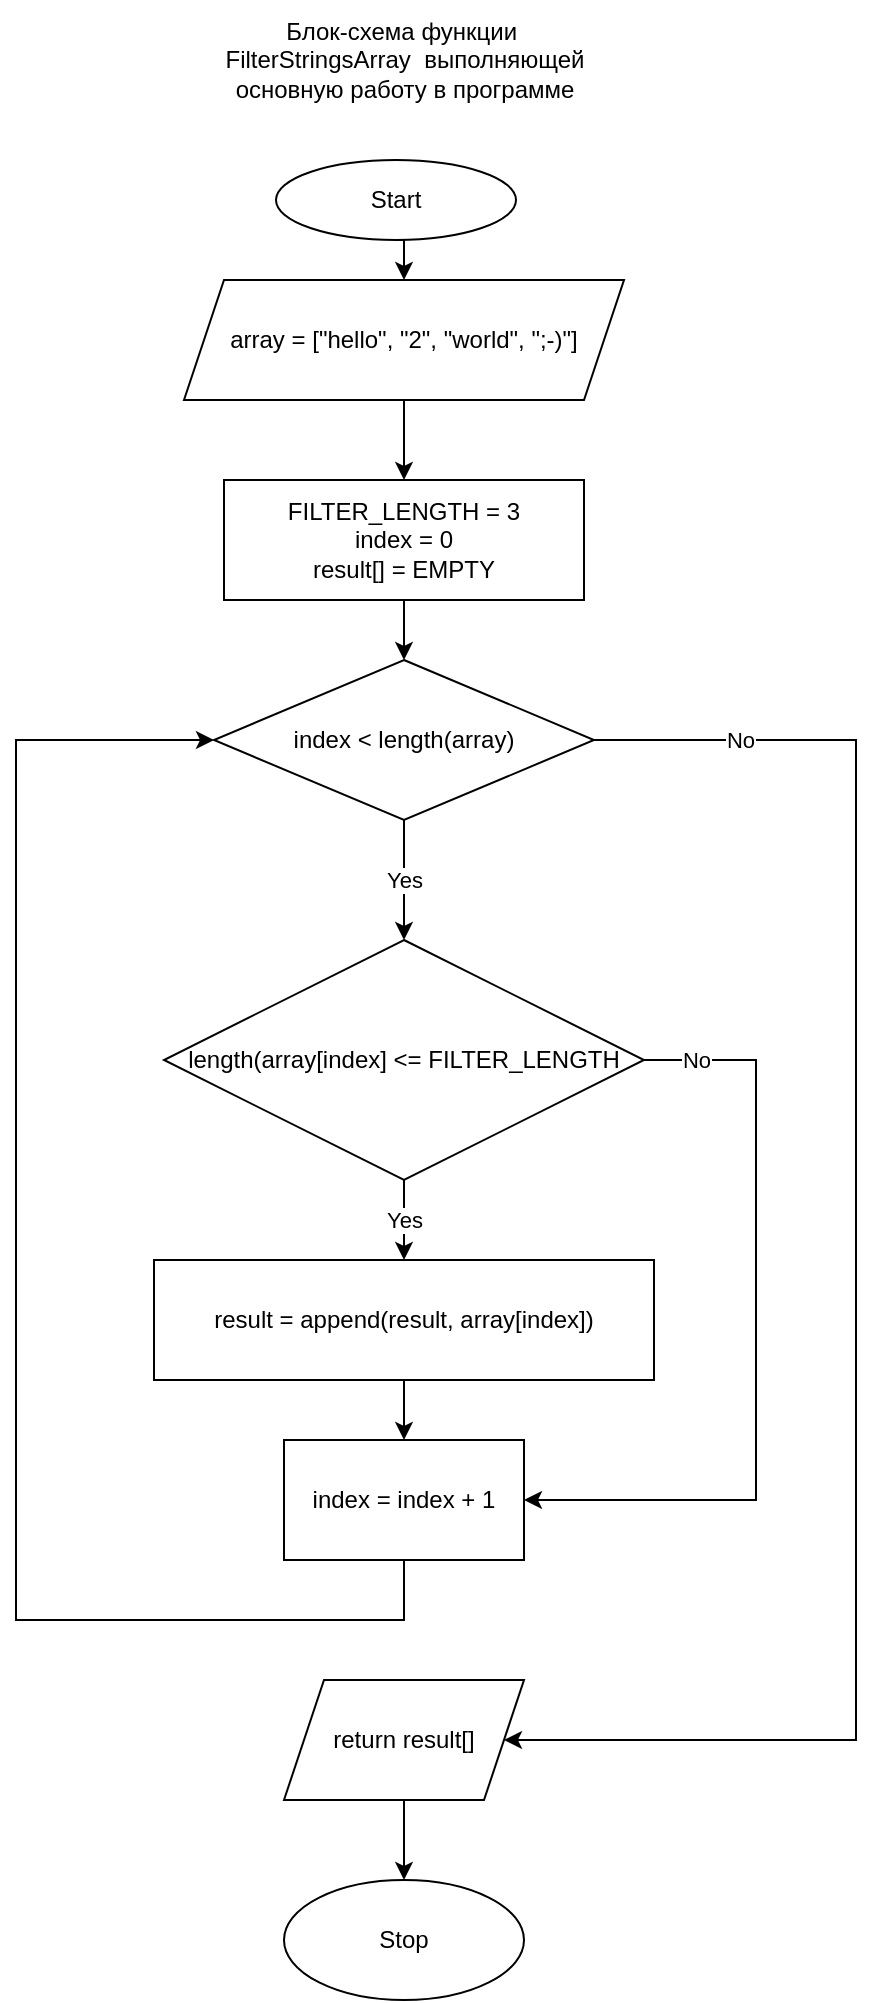 <mxfile version="20.2.3" type="device"><diagram id="Aw0cPHmN1MbHByFcNBz8" name="Страница 1"><mxGraphModel dx="1102" dy="1025" grid="1" gridSize="10" guides="1" tooltips="1" connect="1" arrows="1" fold="1" page="1" pageScale="1" pageWidth="827" pageHeight="1169" math="0" shadow="0"><root><mxCell id="0"/><mxCell id="1" parent="0"/><mxCell id="m09xn3EuCABNktDplXN7-12" style="edgeStyle=orthogonalEdgeStyle;rounded=0;orthogonalLoop=1;jettySize=auto;html=1;exitX=0.5;exitY=1;exitDx=0;exitDy=0;entryX=0.5;entryY=0;entryDx=0;entryDy=0;" edge="1" parent="1" source="m09xn3EuCABNktDplXN7-1" target="m09xn3EuCABNktDplXN7-2"><mxGeometry relative="1" as="geometry"/></mxCell><mxCell id="m09xn3EuCABNktDplXN7-1" value="Start" style="ellipse;whiteSpace=wrap;html=1;" vertex="1" parent="1"><mxGeometry x="350" y="100" width="120" height="40" as="geometry"/></mxCell><mxCell id="m09xn3EuCABNktDplXN7-14" style="edgeStyle=orthogonalEdgeStyle;rounded=0;orthogonalLoop=1;jettySize=auto;html=1;exitX=0.5;exitY=1;exitDx=0;exitDy=0;" edge="1" parent="1" source="m09xn3EuCABNktDplXN7-2" target="m09xn3EuCABNktDplXN7-5"><mxGeometry relative="1" as="geometry"/></mxCell><mxCell id="m09xn3EuCABNktDplXN7-2" value="array = [&quot;hello&quot;, &quot;2&quot;, &quot;world&quot;, &quot;;-)&quot;]" style="shape=parallelogram;perimeter=parallelogramPerimeter;whiteSpace=wrap;html=1;fixedSize=1;" vertex="1" parent="1"><mxGeometry x="304" y="160" width="220" height="60" as="geometry"/></mxCell><mxCell id="m09xn3EuCABNktDplXN7-3" value="Блок-схема функции&amp;nbsp;&lt;br&gt;FilterStringsArray&amp;nbsp; выполняющей&lt;br&gt;основную работу в программе" style="text;html=1;align=center;verticalAlign=middle;resizable=0;points=[];autosize=1;strokeColor=none;fillColor=none;" vertex="1" parent="1"><mxGeometry x="314" y="20" width="200" height="60" as="geometry"/></mxCell><mxCell id="m09xn3EuCABNktDplXN7-16" style="edgeStyle=orthogonalEdgeStyle;rounded=0;orthogonalLoop=1;jettySize=auto;html=1;entryX=0.5;entryY=0;entryDx=0;entryDy=0;" edge="1" parent="1" source="m09xn3EuCABNktDplXN7-5" target="m09xn3EuCABNktDplXN7-6"><mxGeometry relative="1" as="geometry"/></mxCell><mxCell id="m09xn3EuCABNktDplXN7-5" value="FILTER_LENGTH = 3&lt;br&gt;index = 0&lt;br&gt;result[] = EMPTY" style="rounded=0;whiteSpace=wrap;html=1;" vertex="1" parent="1"><mxGeometry x="324" y="260" width="180" height="60" as="geometry"/></mxCell><mxCell id="m09xn3EuCABNktDplXN7-18" value="Yes" style="edgeStyle=orthogonalEdgeStyle;rounded=0;orthogonalLoop=1;jettySize=auto;html=1;exitX=0.5;exitY=1;exitDx=0;exitDy=0;entryX=0.5;entryY=0;entryDx=0;entryDy=0;" edge="1" parent="1" source="m09xn3EuCABNktDplXN7-6" target="m09xn3EuCABNktDplXN7-7"><mxGeometry relative="1" as="geometry"/></mxCell><mxCell id="m09xn3EuCABNktDplXN7-23" value="No" style="edgeStyle=orthogonalEdgeStyle;rounded=0;orthogonalLoop=1;jettySize=auto;html=1;entryX=1;entryY=0.5;entryDx=0;entryDy=0;" edge="1" parent="1" source="m09xn3EuCABNktDplXN7-6" target="m09xn3EuCABNktDplXN7-10"><mxGeometry x="-0.82" relative="1" as="geometry"><Array as="points"><mxPoint x="640" y="390"/><mxPoint x="640" y="890"/></Array><mxPoint as="offset"/></mxGeometry></mxCell><mxCell id="m09xn3EuCABNktDplXN7-6" value="index &amp;lt; length(array)" style="rhombus;whiteSpace=wrap;html=1;" vertex="1" parent="1"><mxGeometry x="319" y="350" width="190" height="80" as="geometry"/></mxCell><mxCell id="m09xn3EuCABNktDplXN7-21" value="Yes" style="edgeStyle=orthogonalEdgeStyle;rounded=0;orthogonalLoop=1;jettySize=auto;html=1;" edge="1" parent="1" source="m09xn3EuCABNktDplXN7-7" target="m09xn3EuCABNktDplXN7-8"><mxGeometry relative="1" as="geometry"/></mxCell><mxCell id="m09xn3EuCABNktDplXN7-24" value="No" style="edgeStyle=orthogonalEdgeStyle;rounded=0;orthogonalLoop=1;jettySize=auto;html=1;entryX=1;entryY=0.5;entryDx=0;entryDy=0;" edge="1" parent="1" source="m09xn3EuCABNktDplXN7-7" target="m09xn3EuCABNktDplXN7-9"><mxGeometry x="-0.869" relative="1" as="geometry"><Array as="points"><mxPoint x="590" y="550"/><mxPoint x="590" y="770"/></Array><mxPoint as="offset"/></mxGeometry></mxCell><mxCell id="m09xn3EuCABNktDplXN7-7" value="length(array[index] &amp;lt;= FILTER_LENGTH" style="rhombus;whiteSpace=wrap;html=1;" vertex="1" parent="1"><mxGeometry x="294" y="490" width="240" height="120" as="geometry"/></mxCell><mxCell id="m09xn3EuCABNktDplXN7-25" value="" style="edgeStyle=orthogonalEdgeStyle;rounded=0;orthogonalLoop=1;jettySize=auto;html=1;" edge="1" parent="1" source="m09xn3EuCABNktDplXN7-8" target="m09xn3EuCABNktDplXN7-9"><mxGeometry relative="1" as="geometry"/></mxCell><mxCell id="m09xn3EuCABNktDplXN7-8" value="result = append(result, array[index])" style="rounded=0;whiteSpace=wrap;html=1;" vertex="1" parent="1"><mxGeometry x="289" y="650" width="250" height="60" as="geometry"/></mxCell><mxCell id="m09xn3EuCABNktDplXN7-26" style="edgeStyle=orthogonalEdgeStyle;rounded=0;orthogonalLoop=1;jettySize=auto;html=1;entryX=0;entryY=0.5;entryDx=0;entryDy=0;" edge="1" parent="1" source="m09xn3EuCABNktDplXN7-9" target="m09xn3EuCABNktDplXN7-6"><mxGeometry relative="1" as="geometry"><Array as="points"><mxPoint x="414" y="830"/><mxPoint x="220" y="830"/><mxPoint x="220" y="390"/></Array></mxGeometry></mxCell><mxCell id="m09xn3EuCABNktDplXN7-9" value="index = index + 1" style="rounded=0;whiteSpace=wrap;html=1;" vertex="1" parent="1"><mxGeometry x="354" y="740" width="120" height="60" as="geometry"/></mxCell><mxCell id="m09xn3EuCABNktDplXN7-27" style="edgeStyle=orthogonalEdgeStyle;rounded=0;orthogonalLoop=1;jettySize=auto;html=1;" edge="1" parent="1" source="m09xn3EuCABNktDplXN7-10" target="m09xn3EuCABNktDplXN7-11"><mxGeometry relative="1" as="geometry"/></mxCell><mxCell id="m09xn3EuCABNktDplXN7-10" value="return result[]" style="shape=parallelogram;perimeter=parallelogramPerimeter;whiteSpace=wrap;html=1;fixedSize=1;" vertex="1" parent="1"><mxGeometry x="354" y="860" width="120" height="60" as="geometry"/></mxCell><mxCell id="m09xn3EuCABNktDplXN7-11" value="Stop" style="ellipse;whiteSpace=wrap;html=1;" vertex="1" parent="1"><mxGeometry x="354" y="960" width="120" height="60" as="geometry"/></mxCell></root></mxGraphModel></diagram></mxfile>